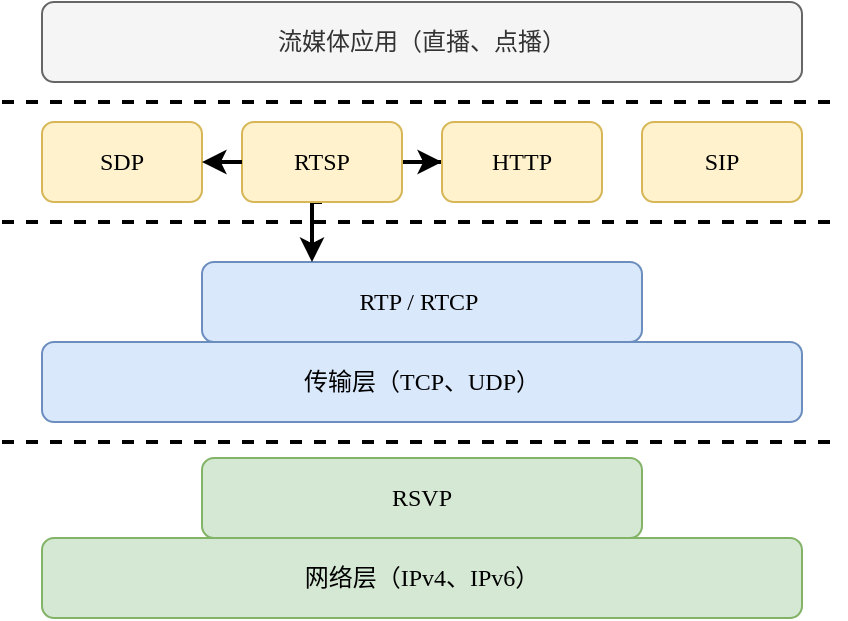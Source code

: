 <mxfile version="21.3.8" type="github">
  <diagram name="第 1 页" id="dzRCrdXQojeofjctdxR_">
    <mxGraphModel dx="911" dy="474" grid="0" gridSize="10" guides="1" tooltips="1" connect="1" arrows="1" fold="1" page="1" pageScale="1" pageWidth="827" pageHeight="1169" math="0" shadow="0">
      <root>
        <mxCell id="0" />
        <mxCell id="1" parent="0" />
        <mxCell id="V753VbCTnY8DzY9iV8gV-2" value="流媒体应用（直播、点播）" style="rounded=1;whiteSpace=wrap;html=1;fontFamily=simsun;fillColor=#f5f5f5;strokeColor=#666666;fontColor=#333333;" parent="1" vertex="1">
          <mxGeometry x="160" y="90" width="380" height="40" as="geometry" />
        </mxCell>
        <mxCell id="V753VbCTnY8DzY9iV8gV-3" value="传输层（&lt;font face=&quot;Times New Roman&quot;&gt;TCP、UDP&lt;/font&gt;）" style="rounded=1;whiteSpace=wrap;html=1;fontFamily=simsun;fillColor=#dae8fc;strokeColor=#6c8ebf;" parent="1" vertex="1">
          <mxGeometry x="160" y="260" width="380" height="40" as="geometry" />
        </mxCell>
        <mxCell id="V753VbCTnY8DzY9iV8gV-4" value="" style="endArrow=none;html=1;rounded=0;dashed=1;strokeWidth=2;fontFamily=Times New Roman;" parent="1" edge="1">
          <mxGeometry width="50" height="50" relative="1" as="geometry">
            <mxPoint x="140" y="140" as="sourcePoint" />
            <mxPoint x="560" y="140" as="targetPoint" />
          </mxGeometry>
        </mxCell>
        <mxCell id="V753VbCTnY8DzY9iV8gV-5" value="RTP / RTCP&amp;nbsp;" style="rounded=1;whiteSpace=wrap;html=1;fontFamily=Times New Roman;fillColor=#dae8fc;strokeColor=#6c8ebf;" parent="1" vertex="1">
          <mxGeometry x="240" y="220" width="220" height="40" as="geometry" />
        </mxCell>
        <mxCell id="V753VbCTnY8DzY9iV8gV-6" value="SDP" style="rounded=1;whiteSpace=wrap;html=1;fontFamily=Times New Roman;fillColor=#fff2cc;strokeColor=#d6b656;" parent="1" vertex="1">
          <mxGeometry x="160" y="150" width="80" height="40" as="geometry" />
        </mxCell>
        <mxCell id="V753VbCTnY8DzY9iV8gV-12" value="" style="edgeStyle=orthogonalEdgeStyle;rounded=0;orthogonalLoop=1;jettySize=auto;html=1;fontFamily=Times New Roman;fillColor=#fff2cc;strokeColor=#000000;strokeWidth=2;" parent="1" source="V753VbCTnY8DzY9iV8gV-7" target="V753VbCTnY8DzY9iV8gV-8" edge="1">
          <mxGeometry relative="1" as="geometry" />
        </mxCell>
        <mxCell id="V753VbCTnY8DzY9iV8gV-17" value="" style="edgeStyle=orthogonalEdgeStyle;rounded=0;orthogonalLoop=1;jettySize=auto;html=1;exitX=0.5;exitY=1;exitDx=0;exitDy=0;entryX=0.25;entryY=0;entryDx=0;entryDy=0;strokeWidth=2;" parent="1" source="V753VbCTnY8DzY9iV8gV-7" target="V753VbCTnY8DzY9iV8gV-5" edge="1">
          <mxGeometry relative="1" as="geometry">
            <mxPoint x="300" y="169" as="sourcePoint" />
            <mxPoint x="300" y="199" as="targetPoint" />
          </mxGeometry>
        </mxCell>
        <mxCell id="V753VbCTnY8DzY9iV8gV-7" value="RTSP" style="rounded=1;whiteSpace=wrap;html=1;fontFamily=Times New Roman;fillColor=#fff2cc;strokeColor=#d6b656;" parent="1" vertex="1">
          <mxGeometry x="260" y="150" width="80" height="40" as="geometry" />
        </mxCell>
        <mxCell id="V753VbCTnY8DzY9iV8gV-8" value="HTTP" style="rounded=1;whiteSpace=wrap;html=1;fontFamily=Times New Roman;fillColor=#fff2cc;strokeColor=#d6b656;" parent="1" vertex="1">
          <mxGeometry x="360" y="150" width="80" height="40" as="geometry" />
        </mxCell>
        <mxCell id="V753VbCTnY8DzY9iV8gV-9" value="SIP" style="rounded=1;whiteSpace=wrap;html=1;fontFamily=Times New Roman;fillColor=#fff2cc;strokeColor=#d6b656;" parent="1" vertex="1">
          <mxGeometry x="460" y="150" width="80" height="40" as="geometry" />
        </mxCell>
        <mxCell id="V753VbCTnY8DzY9iV8gV-10" value="" style="endArrow=none;html=1;rounded=0;dashed=1;strokeWidth=2;fontFamily=simsun;" parent="1" edge="1">
          <mxGeometry width="50" height="50" relative="1" as="geometry">
            <mxPoint x="140" y="200" as="sourcePoint" />
            <mxPoint x="560" y="200" as="targetPoint" />
          </mxGeometry>
        </mxCell>
        <mxCell id="V753VbCTnY8DzY9iV8gV-11" value="" style="endArrow=classic;html=1;rounded=0;exitX=0;exitY=0.5;exitDx=0;exitDy=0;entryX=1;entryY=0.5;entryDx=0;entryDy=0;fontFamily=Times New Roman;fillColor=#fff2cc;strokeColor=#000000;strokeWidth=2;" parent="1" source="V753VbCTnY8DzY9iV8gV-7" target="V753VbCTnY8DzY9iV8gV-6" edge="1">
          <mxGeometry width="50" height="50" relative="1" as="geometry">
            <mxPoint x="390" y="260" as="sourcePoint" />
            <mxPoint x="440" y="210" as="targetPoint" />
          </mxGeometry>
        </mxCell>
        <mxCell id="V753VbCTnY8DzY9iV8gV-14" value="" style="endArrow=none;html=1;rounded=0;dashed=1;strokeWidth=2;fontFamily=simsun;" parent="1" edge="1">
          <mxGeometry width="50" height="50" relative="1" as="geometry">
            <mxPoint x="140" y="310" as="sourcePoint" />
            <mxPoint x="560" y="310" as="targetPoint" />
          </mxGeometry>
        </mxCell>
        <mxCell id="V753VbCTnY8DzY9iV8gV-15" value="网络层（&lt;font face=&quot;Times New Roman&quot;&gt;IPv4、IPv6&lt;/font&gt;）" style="rounded=1;whiteSpace=wrap;html=1;fontFamily=simsun;fillColor=#d5e8d4;strokeColor=#82b366;" parent="1" vertex="1">
          <mxGeometry x="160" y="358" width="380" height="40" as="geometry" />
        </mxCell>
        <mxCell id="V753VbCTnY8DzY9iV8gV-16" value="RSVP" style="rounded=1;whiteSpace=wrap;html=1;fontFamily=Times New Roman;fillColor=#d5e8d4;strokeColor=#82b366;" parent="1" vertex="1">
          <mxGeometry x="240" y="318" width="220" height="40" as="geometry" />
        </mxCell>
      </root>
    </mxGraphModel>
  </diagram>
</mxfile>
